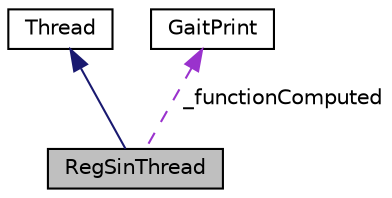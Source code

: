 digraph G
{
  edge [fontname="Helvetica",fontsize="10",labelfontname="Helvetica",labelfontsize="10"];
  node [fontname="Helvetica",fontsize="10",shape=record];
  Node1 [label="RegSinThread",height=0.2,width=0.4,color="black", fillcolor="grey75", style="filled" fontcolor="black"];
  Node2 -> Node1 [dir="back",color="midnightblue",fontsize="10",style="solid",fontname="Helvetica"];
  Node2 [label="Thread",height=0.2,width=0.4,color="black", fillcolor="white", style="filled",URL="$class_thread.html"];
  Node3 -> Node1 [dir="back",color="darkorchid3",fontsize="10",style="dashed",label=" _functionComputed" ,fontname="Helvetica"];
  Node3 [label="GaitPrint",height=0.2,width=0.4,color="black", fillcolor="white", style="filled",URL="$class_gait_print.html"];
}
